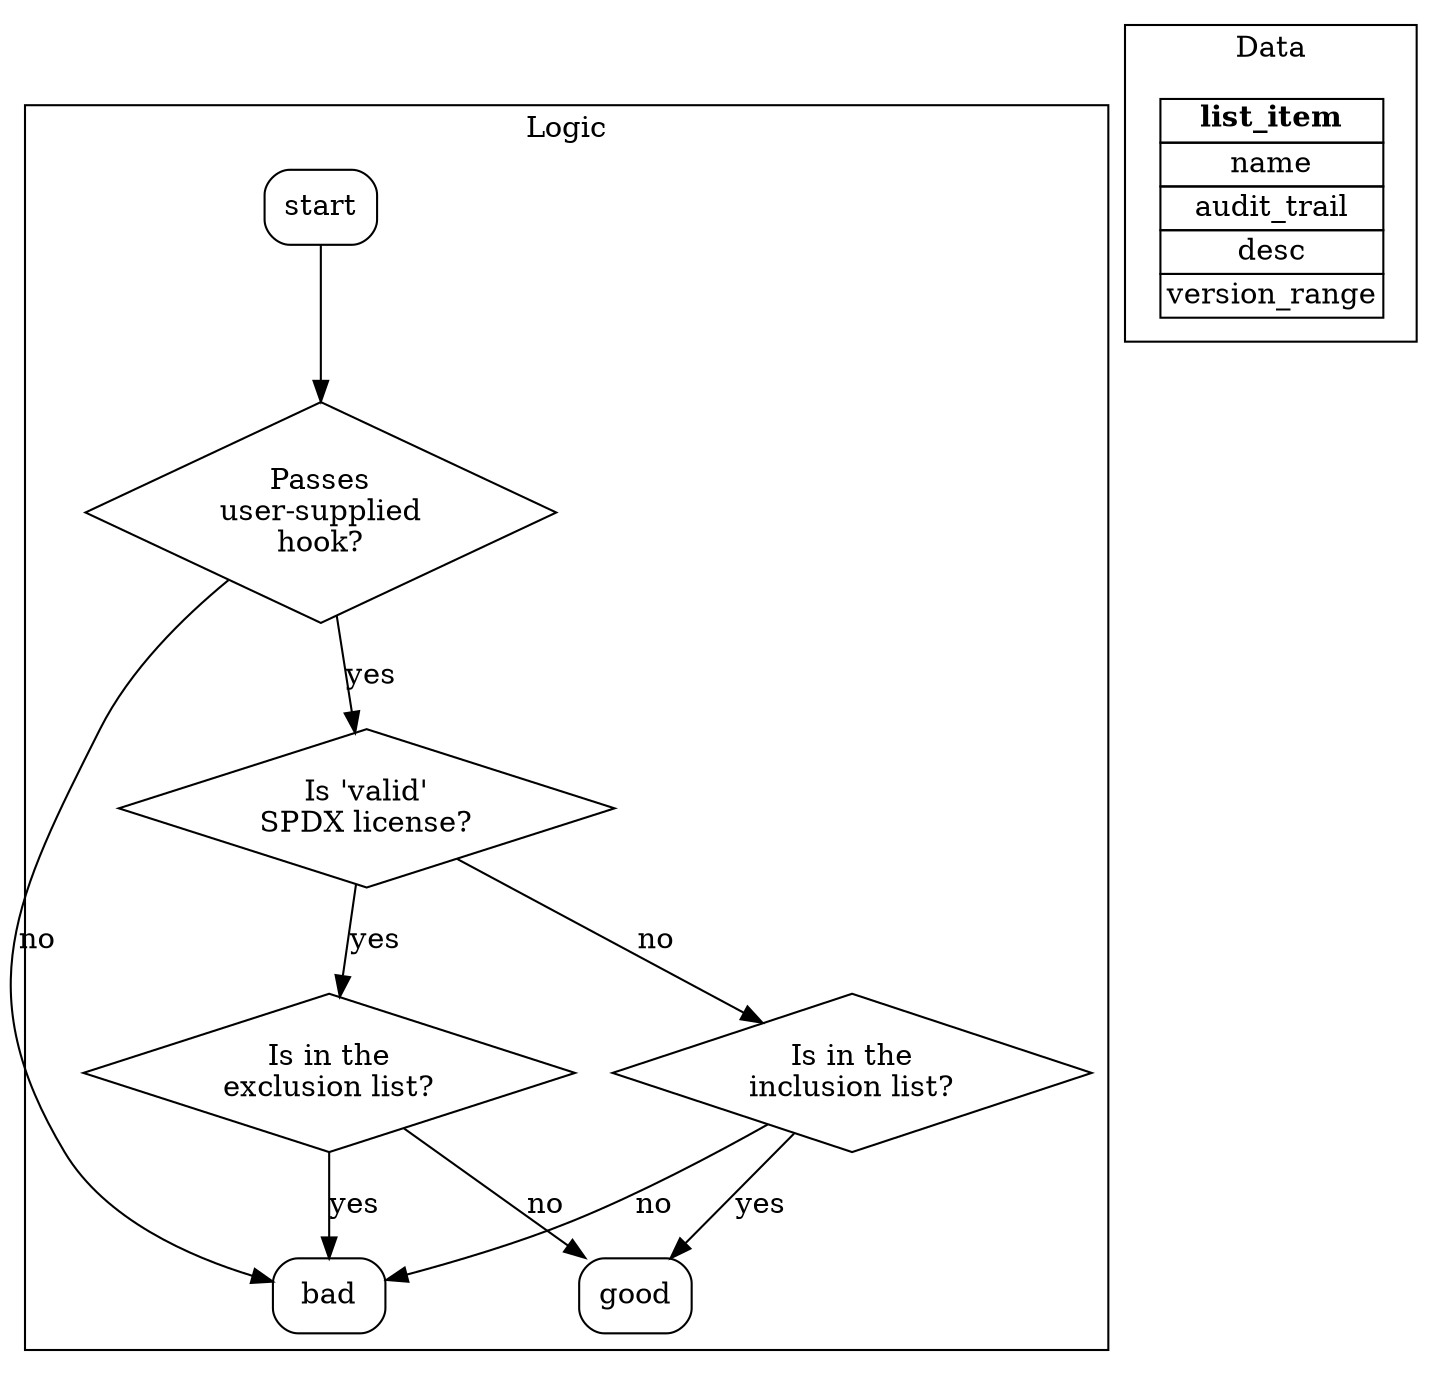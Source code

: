 digraph {
    subgraph cluster_logic {
        label="Logic";
        node[shape="box", style="rounded"]
            start; good; bad;
        node[shape="diamond", style=""]
            spdx_valid; inclusion_list; exclusion_list; hook;
    }

    start -> hook;
    hook -> bad[label="no"];
    hook -> spdx_valid[label="yes"];
    spdx_valid -> exclusion_list[label="yes"];
    spdx_valid -> inclusion_list[label="no"];
    exclusion_list -> bad[label="yes"];
    exclusion_list -> good[label="no"];
    inclusion_list -> good[label="yes"];
    inclusion_list -> bad[label="no"];

    spdx_valid[label="Is 'valid'\nSPDX license?"];
    hook[label="Passes\nuser-supplied\nhook?"];
    inclusion_list[label="Is in the\ninclusion list?"]
    exclusion_list[label="Is in the\nexclusion list?"]

    subgraph cluster_data {
        label="Data";
        list_item[
            label=<<table border="0" cellborder="1" cellspacing="0">
                <tr><td><b>list_item</b></td></tr>
                <tr><td>name</td></tr>
                <tr><td>audit_trail</td></tr>
                <tr><td>desc</td></tr>
                <tr><td>version_range</td></tr>
                </table>>
            shape="none"
        ]
    }
}
